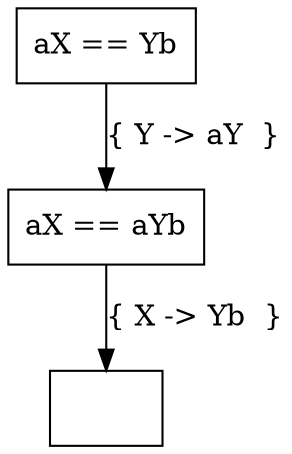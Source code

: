 digraph Levis {
	node [color=black,
		fillcolor=white,
		shape=rectangle,
		style=filled
	];
	"aX == Yb
"	 [label="aX == Yb
"];
	"aX == aYb
"	 [label="aX == aYb
"];
	"aX == Yb
" -> "aX == aYb
" [key="{ Y -> aY  }",
	label="{ Y -> aY  }"];
"aX == aYb
" -> "" [key="{ X -> Yb  }",
label="{ X -> Yb  }"];
}
